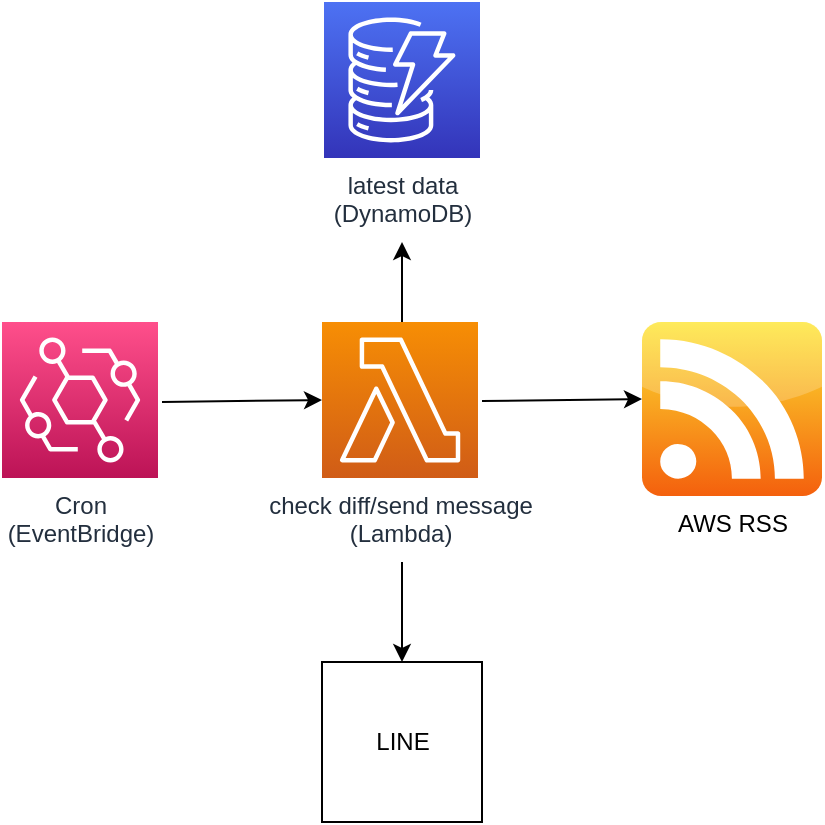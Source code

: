 <mxfile version="21.2.8" type="device">
  <diagram id="p5rWUX0um-Mp6gDHCgZc" name="ページ1">
    <mxGraphModel dx="857" dy="1728" grid="1" gridSize="10" guides="1" tooltips="1" connect="1" arrows="1" fold="1" page="1" pageScale="1" pageWidth="827" pageHeight="1169" math="0" shadow="0">
      <root>
        <mxCell id="0" />
        <mxCell id="1" parent="0" />
        <mxCell id="8nzwUdZZcDRXFDm2f0rm-3" value="Cron&lt;br&gt;(EventBridge)" style="sketch=0;points=[[0,0,0],[0.25,0,0],[0.5,0,0],[0.75,0,0],[1,0,0],[0,1,0],[0.25,1,0],[0.5,1,0],[0.75,1,0],[1,1,0],[0,0.25,0],[0,0.5,0],[0,0.75,0],[1,0.25,0],[1,0.5,0],[1,0.75,0]];outlineConnect=0;fontColor=#232F3E;gradientColor=#FF4F8B;gradientDirection=north;fillColor=#BC1356;strokeColor=#ffffff;dashed=0;verticalLabelPosition=bottom;verticalAlign=top;align=center;html=1;fontSize=12;fontStyle=0;aspect=fixed;shape=mxgraph.aws4.resourceIcon;resIcon=mxgraph.aws4.eventbridge;" parent="1" vertex="1">
          <mxGeometry x="40" y="120" width="78" height="78" as="geometry" />
        </mxCell>
        <mxCell id="8nzwUdZZcDRXFDm2f0rm-5" value="" style="endArrow=classic;html=1;rounded=0;entryX=0;entryY=0.5;entryDx=0;entryDy=0;entryPerimeter=0;" parent="1" edge="1">
          <mxGeometry width="50" height="50" relative="1" as="geometry">
            <mxPoint x="120" y="160" as="sourcePoint" />
            <mxPoint x="200" y="159" as="targetPoint" />
          </mxGeometry>
        </mxCell>
        <mxCell id="8nzwUdZZcDRXFDm2f0rm-6" value="AWS RSS" style="dashed=0;outlineConnect=0;html=1;align=center;labelPosition=center;verticalLabelPosition=bottom;verticalAlign=top;shape=mxgraph.webicons.rss;fillColor=#FDE532;gradientColor=#F4600D" parent="1" vertex="1">
          <mxGeometry x="360" y="120" width="90" height="87" as="geometry" />
        </mxCell>
        <mxCell id="8nzwUdZZcDRXFDm2f0rm-7" value="" style="endArrow=classic;html=1;rounded=0;entryX=0;entryY=0.5;entryDx=0;entryDy=0;entryPerimeter=0;" parent="1" edge="1">
          <mxGeometry width="50" height="50" relative="1" as="geometry">
            <mxPoint x="280" y="159.5" as="sourcePoint" />
            <mxPoint x="360" y="158.5" as="targetPoint" />
          </mxGeometry>
        </mxCell>
        <mxCell id="8nzwUdZZcDRXFDm2f0rm-10" value="" style="endArrow=classic;html=1;rounded=0;entryX=0.5;entryY=0;entryDx=0;entryDy=0;" parent="1" target="8nzwUdZZcDRXFDm2f0rm-11" edge="1">
          <mxGeometry width="50" height="50" relative="1" as="geometry">
            <mxPoint x="240" y="240" as="sourcePoint" />
            <mxPoint x="263.25" y="230" as="targetPoint" />
          </mxGeometry>
        </mxCell>
        <mxCell id="8nzwUdZZcDRXFDm2f0rm-11" value="" style="whiteSpace=wrap;html=1;aspect=fixed;" parent="1" vertex="1">
          <mxGeometry x="200" y="290" width="80" height="80" as="geometry" />
        </mxCell>
        <mxCell id="8nzwUdZZcDRXFDm2f0rm-12" value="LINE" style="text;html=1;align=center;verticalAlign=middle;resizable=0;points=[];autosize=1;strokeColor=none;fillColor=none;" parent="1" vertex="1">
          <mxGeometry x="215" y="315" width="50" height="30" as="geometry" />
        </mxCell>
        <mxCell id="Kr2EcAl5vN8l3PGVMoFb-3" style="edgeStyle=orthogonalEdgeStyle;rounded=0;orthogonalLoop=1;jettySize=auto;html=1;" edge="1" parent="1" source="Kr2EcAl5vN8l3PGVMoFb-1">
          <mxGeometry relative="1" as="geometry">
            <mxPoint x="240" y="80" as="targetPoint" />
            <Array as="points">
              <mxPoint x="240" y="110" />
              <mxPoint x="240" y="110" />
            </Array>
          </mxGeometry>
        </mxCell>
        <mxCell id="Kr2EcAl5vN8l3PGVMoFb-1" value="check diff/send message&lt;br&gt;(Lambda)" style="sketch=0;points=[[0,0,0],[0.25,0,0],[0.5,0,0],[0.75,0,0],[1,0,0],[0,1,0],[0.25,1,0],[0.5,1,0],[0.75,1,0],[1,1,0],[0,0.25,0],[0,0.5,0],[0,0.75,0],[1,0.25,0],[1,0.5,0],[1,0.75,0]];outlineConnect=0;fontColor=#232F3E;gradientColor=#F78E04;gradientDirection=north;fillColor=#D05C17;strokeColor=#ffffff;dashed=0;verticalLabelPosition=bottom;verticalAlign=top;align=center;html=1;fontSize=12;fontStyle=0;aspect=fixed;shape=mxgraph.aws4.resourceIcon;resIcon=mxgraph.aws4.lambda;" vertex="1" parent="1">
          <mxGeometry x="200" y="120" width="78" height="78" as="geometry" />
        </mxCell>
        <mxCell id="Kr2EcAl5vN8l3PGVMoFb-2" value="latest data&lt;br&gt;(DynamoDB)" style="sketch=0;points=[[0,0,0],[0.25,0,0],[0.5,0,0],[0.75,0,0],[1,0,0],[0,1,0],[0.25,1,0],[0.5,1,0],[0.75,1,0],[1,1,0],[0,0.25,0],[0,0.5,0],[0,0.75,0],[1,0.25,0],[1,0.5,0],[1,0.75,0]];outlineConnect=0;fontColor=#232F3E;gradientColor=#4D72F3;gradientDirection=north;fillColor=#3334B9;strokeColor=#ffffff;dashed=0;verticalLabelPosition=bottom;verticalAlign=top;align=center;html=1;fontSize=12;fontStyle=0;aspect=fixed;shape=mxgraph.aws4.resourceIcon;resIcon=mxgraph.aws4.dynamodb;" vertex="1" parent="1">
          <mxGeometry x="201" y="-40" width="78" height="78" as="geometry" />
        </mxCell>
      </root>
    </mxGraphModel>
  </diagram>
</mxfile>
